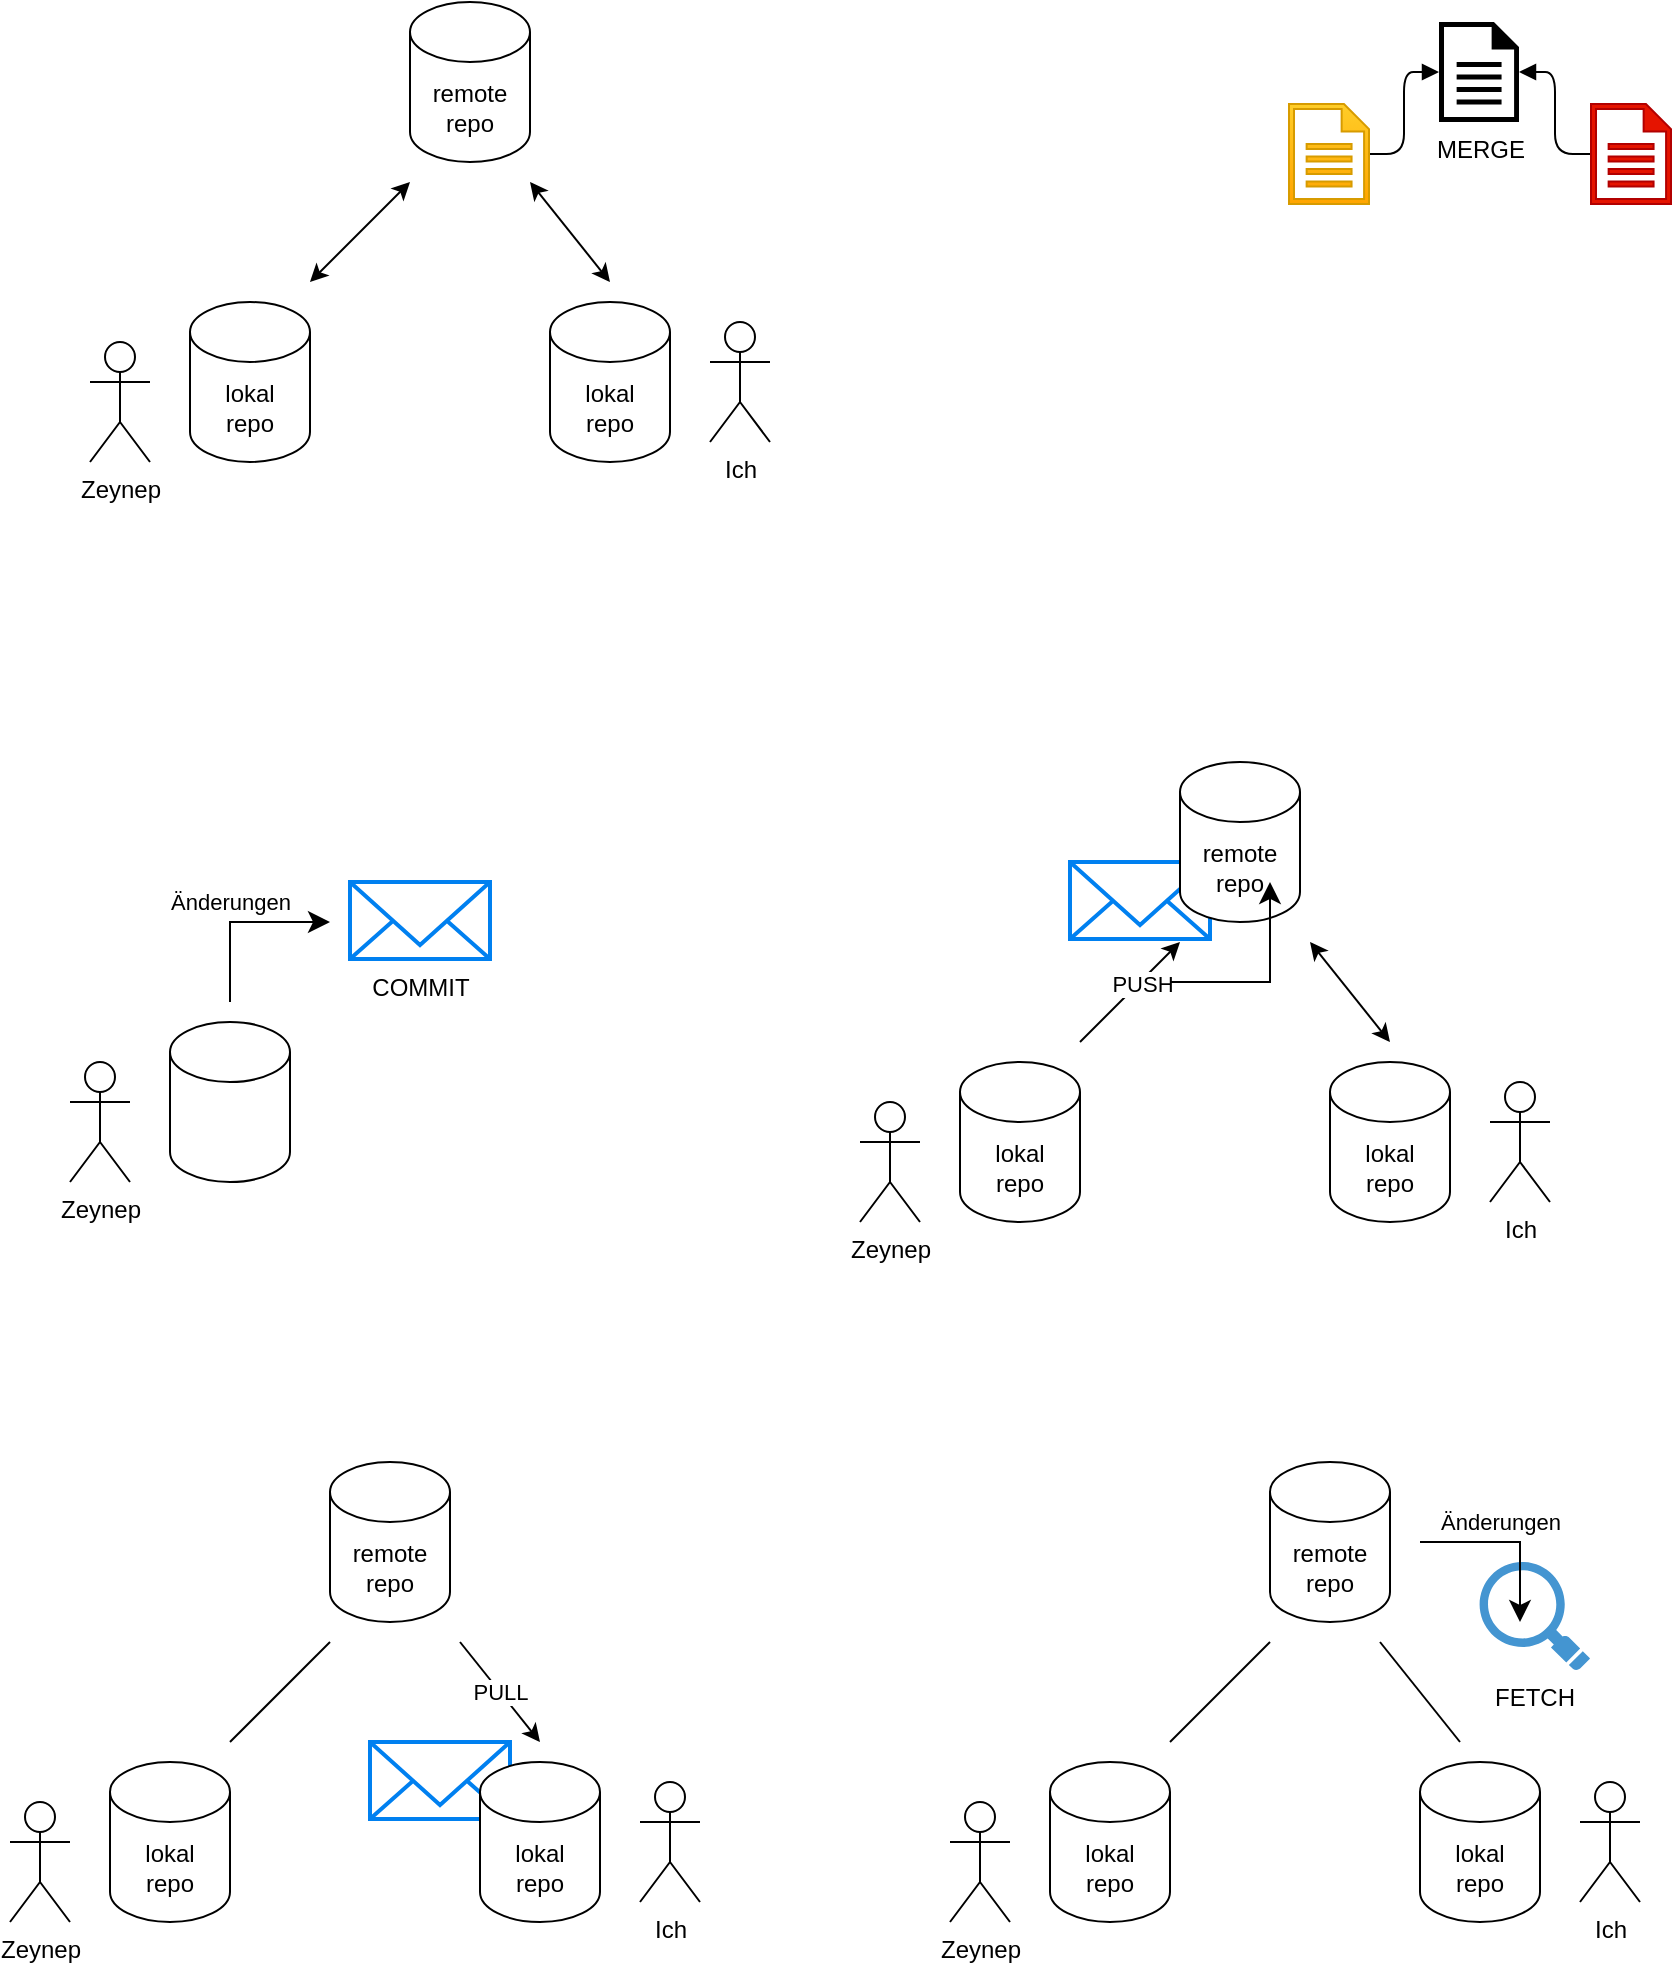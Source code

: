 <mxfile>
    <diagram id="0AdopmPw1iIPNV-4yYfU" name="Page-1">
        <mxGraphModel dx="528" dy="356" grid="1" gridSize="10" guides="1" tooltips="1" connect="1" arrows="1" fold="1" page="1" pageScale="1" pageWidth="1169" pageHeight="827" math="0" shadow="0">
            <root>
                <mxCell id="0"/>
                <mxCell id="1" parent="0"/>
                <mxCell id="46" value="remote&lt;br&gt;repo" style="shape=cylinder3;whiteSpace=wrap;html=1;boundedLbl=1;backgroundOutline=1;size=15;" vertex="1" parent="1">
                    <mxGeometry x="680" y="860" width="60" height="80" as="geometry"/>
                </mxCell>
                <mxCell id="13" value="" style="html=1;verticalLabelPosition=bottom;align=center;labelBackgroundColor=#ffffff;verticalAlign=top;strokeWidth=2;strokeColor=#0080F0;shadow=0;dashed=0;shape=mxgraph.ios7.icons.mail;aspect=fixed;" vertex="1" parent="1">
                    <mxGeometry x="580" y="560" width="70" height="38.5" as="geometry"/>
                </mxCell>
                <mxCell id="2" value="remote&lt;br&gt;repo" style="shape=cylinder3;whiteSpace=wrap;html=1;boundedLbl=1;backgroundOutline=1;size=15;" vertex="1" parent="1">
                    <mxGeometry x="250" y="130" width="60" height="80" as="geometry"/>
                </mxCell>
                <mxCell id="3" value="Zeynep" style="shape=umlActor;verticalLabelPosition=bottom;verticalAlign=top;html=1;outlineConnect=0;" vertex="1" parent="1">
                    <mxGeometry x="90" y="300" width="30" height="60" as="geometry"/>
                </mxCell>
                <mxCell id="4" value="Ich" style="shape=umlActor;verticalLabelPosition=bottom;verticalAlign=top;html=1;outlineConnect=0;" vertex="1" parent="1">
                    <mxGeometry x="400" y="290" width="30" height="60" as="geometry"/>
                </mxCell>
                <mxCell id="5" value="lokal&lt;br&gt;repo" style="shape=cylinder3;whiteSpace=wrap;html=1;boundedLbl=1;backgroundOutline=1;size=15;" vertex="1" parent="1">
                    <mxGeometry x="140" y="280" width="60" height="80" as="geometry"/>
                </mxCell>
                <mxCell id="6" value="lokal&lt;br&gt;repo" style="shape=cylinder3;whiteSpace=wrap;html=1;boundedLbl=1;backgroundOutline=1;size=15;" vertex="1" parent="1">
                    <mxGeometry x="320" y="280" width="60" height="80" as="geometry"/>
                </mxCell>
                <mxCell id="8" value="" style="endArrow=classic;startArrow=classic;html=1;" edge="1" parent="1">
                    <mxGeometry width="50" height="50" relative="1" as="geometry">
                        <mxPoint x="200" y="270" as="sourcePoint"/>
                        <mxPoint x="250" y="220" as="targetPoint"/>
                    </mxGeometry>
                </mxCell>
                <mxCell id="9" value="" style="endArrow=classic;startArrow=classic;html=1;" edge="1" parent="1">
                    <mxGeometry width="50" height="50" relative="1" as="geometry">
                        <mxPoint x="310" y="220" as="sourcePoint"/>
                        <mxPoint x="350" y="270" as="targetPoint"/>
                    </mxGeometry>
                </mxCell>
                <mxCell id="10" value="Zeynep" style="shape=umlActor;verticalLabelPosition=bottom;verticalAlign=top;html=1;outlineConnect=0;" vertex="1" parent="1">
                    <mxGeometry x="80" y="660" width="30" height="60" as="geometry"/>
                </mxCell>
                <mxCell id="11" value="" style="shape=cylinder3;whiteSpace=wrap;html=1;boundedLbl=1;backgroundOutline=1;size=15;" vertex="1" parent="1">
                    <mxGeometry x="130" y="640" width="60" height="80" as="geometry"/>
                </mxCell>
                <mxCell id="14" value="" style="edgeStyle=segmentEdgeStyle;endArrow=classic;html=1;curved=0;rounded=0;endSize=8;startSize=8;" edge="1" parent="1">
                    <mxGeometry width="50" height="50" relative="1" as="geometry">
                        <mxPoint x="160" y="630" as="sourcePoint"/>
                        <mxPoint x="210" y="590" as="targetPoint"/>
                        <Array as="points">
                            <mxPoint x="160" y="590"/>
                            <mxPoint x="210" y="590"/>
                        </Array>
                    </mxGeometry>
                </mxCell>
                <mxCell id="15" value="Änderungen" style="edgeLabel;html=1;align=center;verticalAlign=middle;resizable=0;points=[];" vertex="1" connectable="0" parent="14">
                    <mxGeometry x="-0.021" y="-4" relative="1" as="geometry">
                        <mxPoint x="-4" y="-14" as="offset"/>
                    </mxGeometry>
                </mxCell>
                <mxCell id="21" value="remote&lt;br&gt;repo" style="shape=cylinder3;whiteSpace=wrap;html=1;boundedLbl=1;backgroundOutline=1;size=15;" vertex="1" parent="1">
                    <mxGeometry x="635" y="510" width="60" height="80" as="geometry"/>
                </mxCell>
                <mxCell id="22" value="Zeynep" style="shape=umlActor;verticalLabelPosition=bottom;verticalAlign=top;html=1;outlineConnect=0;" vertex="1" parent="1">
                    <mxGeometry x="475" y="680" width="30" height="60" as="geometry"/>
                </mxCell>
                <mxCell id="23" value="lokal&lt;br&gt;repo" style="shape=cylinder3;whiteSpace=wrap;html=1;boundedLbl=1;backgroundOutline=1;size=15;" vertex="1" parent="1">
                    <mxGeometry x="525" y="660" width="60" height="80" as="geometry"/>
                </mxCell>
                <mxCell id="24" value="" style="endArrow=classic;startArrow=none;html=1;startFill=0;" edge="1" parent="1">
                    <mxGeometry width="50" height="50" relative="1" as="geometry">
                        <mxPoint x="585" y="650.0" as="sourcePoint"/>
                        <mxPoint x="635" y="600.0" as="targetPoint"/>
                    </mxGeometry>
                </mxCell>
                <mxCell id="25" value="PUSH" style="edgeLabel;html=1;align=center;verticalAlign=middle;resizable=0;points=[];" vertex="1" connectable="0" parent="24">
                    <mxGeometry x="0.187" y="-1" relative="1" as="geometry">
                        <mxPoint as="offset"/>
                    </mxGeometry>
                </mxCell>
                <mxCell id="26" value="COMMIT" style="html=1;verticalLabelPosition=bottom;align=center;labelBackgroundColor=#ffffff;verticalAlign=top;strokeWidth=2;strokeColor=#0080F0;shadow=0;dashed=0;shape=mxgraph.ios7.icons.mail;aspect=fixed;" vertex="1" parent="1">
                    <mxGeometry x="220" y="570" width="70" height="38.5" as="geometry"/>
                </mxCell>
                <mxCell id="33" value="Ich" style="shape=umlActor;verticalLabelPosition=bottom;verticalAlign=top;html=1;outlineConnect=0;" vertex="1" parent="1">
                    <mxGeometry x="790" y="670" width="30" height="60" as="geometry"/>
                </mxCell>
                <mxCell id="34" value="lokal&lt;br&gt;repo" style="shape=cylinder3;whiteSpace=wrap;html=1;boundedLbl=1;backgroundOutline=1;size=15;" vertex="1" parent="1">
                    <mxGeometry x="710" y="660" width="60" height="80" as="geometry"/>
                </mxCell>
                <mxCell id="35" value="" style="endArrow=classic;startArrow=classic;html=1;" edge="1" parent="1">
                    <mxGeometry width="50" height="50" relative="1" as="geometry">
                        <mxPoint x="700" y="600.0" as="sourcePoint"/>
                        <mxPoint x="740" y="650.0" as="targetPoint"/>
                    </mxGeometry>
                </mxCell>
                <mxCell id="32" value="FETCH" style="shadow=0;dashed=0;html=1;strokeColor=none;fillColor=#4495D1;labelPosition=center;verticalLabelPosition=bottom;verticalAlign=top;align=center;outlineConnect=0;shape=mxgraph.veeam.magnifying_glass;pointerEvents=1;" vertex="1" parent="1">
                    <mxGeometry x="784.8" y="910" width="55.2" height="54.4" as="geometry"/>
                </mxCell>
                <mxCell id="36" value="" style="html=1;verticalLabelPosition=bottom;align=center;labelBackgroundColor=#ffffff;verticalAlign=top;strokeWidth=2;strokeColor=#0080F0;shadow=0;dashed=0;shape=mxgraph.ios7.icons.mail;aspect=fixed;" vertex="1" parent="1">
                    <mxGeometry x="230" y="1000" width="70" height="38.5" as="geometry"/>
                </mxCell>
                <mxCell id="37" value="remote&lt;br&gt;repo" style="shape=cylinder3;whiteSpace=wrap;html=1;boundedLbl=1;backgroundOutline=1;size=15;" vertex="1" parent="1">
                    <mxGeometry x="210" y="860" width="60" height="80" as="geometry"/>
                </mxCell>
                <mxCell id="38" value="Zeynep" style="shape=umlActor;verticalLabelPosition=bottom;verticalAlign=top;html=1;outlineConnect=0;" vertex="1" parent="1">
                    <mxGeometry x="50" y="1030" width="30" height="60" as="geometry"/>
                </mxCell>
                <mxCell id="39" value="lokal&lt;br&gt;repo" style="shape=cylinder3;whiteSpace=wrap;html=1;boundedLbl=1;backgroundOutline=1;size=15;" vertex="1" parent="1">
                    <mxGeometry x="100" y="1010" width="60" height="80" as="geometry"/>
                </mxCell>
                <mxCell id="40" value="" style="endArrow=none;startArrow=none;html=1;startFill=0;endFill=0;" edge="1" parent="1">
                    <mxGeometry width="50" height="50" relative="1" as="geometry">
                        <mxPoint x="160" y="1000" as="sourcePoint"/>
                        <mxPoint x="210.0" y="950" as="targetPoint"/>
                    </mxGeometry>
                </mxCell>
                <mxCell id="42" value="Ich" style="shape=umlActor;verticalLabelPosition=bottom;verticalAlign=top;html=1;outlineConnect=0;" vertex="1" parent="1">
                    <mxGeometry x="365" y="1020" width="30" height="60" as="geometry"/>
                </mxCell>
                <mxCell id="43" value="lokal&lt;br&gt;repo" style="shape=cylinder3;whiteSpace=wrap;html=1;boundedLbl=1;backgroundOutline=1;size=15;" vertex="1" parent="1">
                    <mxGeometry x="285" y="1010" width="60" height="80" as="geometry"/>
                </mxCell>
                <mxCell id="44" value="PULL" style="endArrow=classic;startArrow=none;html=1;startFill=0;" edge="1" parent="1">
                    <mxGeometry width="50" height="50" relative="1" as="geometry">
                        <mxPoint x="275.0" y="950" as="sourcePoint"/>
                        <mxPoint x="315.0" y="1000" as="targetPoint"/>
                    </mxGeometry>
                </mxCell>
                <mxCell id="47" value="Zeynep" style="shape=umlActor;verticalLabelPosition=bottom;verticalAlign=top;html=1;outlineConnect=0;" vertex="1" parent="1">
                    <mxGeometry x="520" y="1030" width="30" height="60" as="geometry"/>
                </mxCell>
                <mxCell id="48" value="lokal&lt;br&gt;repo" style="shape=cylinder3;whiteSpace=wrap;html=1;boundedLbl=1;backgroundOutline=1;size=15;" vertex="1" parent="1">
                    <mxGeometry x="570" y="1010" width="60" height="80" as="geometry"/>
                </mxCell>
                <mxCell id="49" value="" style="endArrow=none;startArrow=none;html=1;startFill=0;endFill=0;" edge="1" parent="1">
                    <mxGeometry width="50" height="50" relative="1" as="geometry">
                        <mxPoint x="630" y="1000.0" as="sourcePoint"/>
                        <mxPoint x="680.0" y="950" as="targetPoint"/>
                    </mxGeometry>
                </mxCell>
                <mxCell id="50" value="Ich" style="shape=umlActor;verticalLabelPosition=bottom;verticalAlign=top;html=1;outlineConnect=0;" vertex="1" parent="1">
                    <mxGeometry x="835" y="1020" width="30" height="60" as="geometry"/>
                </mxCell>
                <mxCell id="51" value="lokal&lt;br&gt;repo" style="shape=cylinder3;whiteSpace=wrap;html=1;boundedLbl=1;backgroundOutline=1;size=15;" vertex="1" parent="1">
                    <mxGeometry x="755" y="1010" width="60" height="80" as="geometry"/>
                </mxCell>
                <mxCell id="53" value="" style="edgeStyle=segmentEdgeStyle;endArrow=classic;html=1;curved=0;rounded=0;endSize=8;startSize=8;" edge="1" parent="1">
                    <mxGeometry width="50" height="50" relative="1" as="geometry">
                        <mxPoint x="755.0" y="900.0" as="sourcePoint"/>
                        <mxPoint x="805.0" y="940.0" as="targetPoint"/>
                        <Array as="points">
                            <mxPoint x="755.0" y="900.0"/>
                            <mxPoint x="805.0" y="900.0"/>
                        </Array>
                    </mxGeometry>
                </mxCell>
                <mxCell id="54" value="Änderungen" style="edgeLabel;html=1;align=center;verticalAlign=middle;resizable=0;points=[];" vertex="1" connectable="0" parent="53">
                    <mxGeometry x="-0.021" y="-4" relative="1" as="geometry">
                        <mxPoint x="-4" y="-14" as="offset"/>
                    </mxGeometry>
                </mxCell>
                <mxCell id="55" value="" style="endArrow=none;startArrow=none;html=1;startFill=0;endFill=0;" edge="1" parent="1">
                    <mxGeometry width="50" height="50" relative="1" as="geometry">
                        <mxPoint x="735.0" y="950" as="sourcePoint"/>
                        <mxPoint x="775.0" y="1000.0" as="targetPoint"/>
                    </mxGeometry>
                </mxCell>
                <mxCell id="69" style="edgeStyle=orthogonalEdgeStyle;html=1;entryX=0;entryY=0.5;entryDx=0;entryDy=0;entryPerimeter=0;startArrow=none;startFill=0;endArrow=block;endFill=1;" edge="1" parent="1" source="58" target="60">
                    <mxGeometry relative="1" as="geometry"/>
                </mxCell>
                <mxCell id="58" value="" style="sketch=0;aspect=fixed;pointerEvents=1;shadow=0;dashed=0;html=1;strokeColor=#d79b00;labelPosition=center;verticalLabelPosition=bottom;verticalAlign=top;align=center;fillColor=#ffcd28;shape=mxgraph.mscae.enterprise.document;gradientColor=#ffa500;" vertex="1" parent="1">
                    <mxGeometry x="689.5" y="181" width="40" height="50" as="geometry"/>
                </mxCell>
                <mxCell id="70" style="edgeStyle=orthogonalEdgeStyle;html=1;exitX=0;exitY=0.5;exitDx=0;exitDy=0;exitPerimeter=0;entryX=1;entryY=0.5;entryDx=0;entryDy=0;entryPerimeter=0;startArrow=none;startFill=0;endArrow=block;endFill=1;elbow=vertical;" edge="1" parent="1" source="59" target="60">
                    <mxGeometry relative="1" as="geometry"/>
                </mxCell>
                <mxCell id="59" value="" style="sketch=0;aspect=fixed;pointerEvents=1;shadow=0;dashed=0;html=1;strokeColor=#B20000;labelPosition=center;verticalLabelPosition=bottom;verticalAlign=top;align=center;fillColor=#e51400;shape=mxgraph.mscae.enterprise.document;fontColor=#ffffff;" vertex="1" parent="1">
                    <mxGeometry x="840.5" y="181" width="40" height="50" as="geometry"/>
                </mxCell>
                <mxCell id="60" value="MERGE" style="sketch=0;aspect=fixed;pointerEvents=1;shadow=0;dashed=0;html=1;strokeColor=none;labelPosition=center;verticalLabelPosition=bottom;verticalAlign=top;align=center;fillColor=#000000;shape=mxgraph.mscae.enterprise.document" vertex="1" parent="1">
                    <mxGeometry x="764.5" y="140" width="40" height="50" as="geometry"/>
                </mxCell>
                <mxCell id="65" value="" style="edgeStyle=segmentEdgeStyle;endArrow=classic;html=1;curved=0;rounded=0;endSize=8;startSize=8;" edge="1" parent="1">
                    <mxGeometry width="50" height="50" relative="1" as="geometry">
                        <mxPoint x="630" y="620" as="sourcePoint"/>
                        <mxPoint x="680" y="570" as="targetPoint"/>
                    </mxGeometry>
                </mxCell>
            </root>
        </mxGraphModel>
    </diagram>
</mxfile>